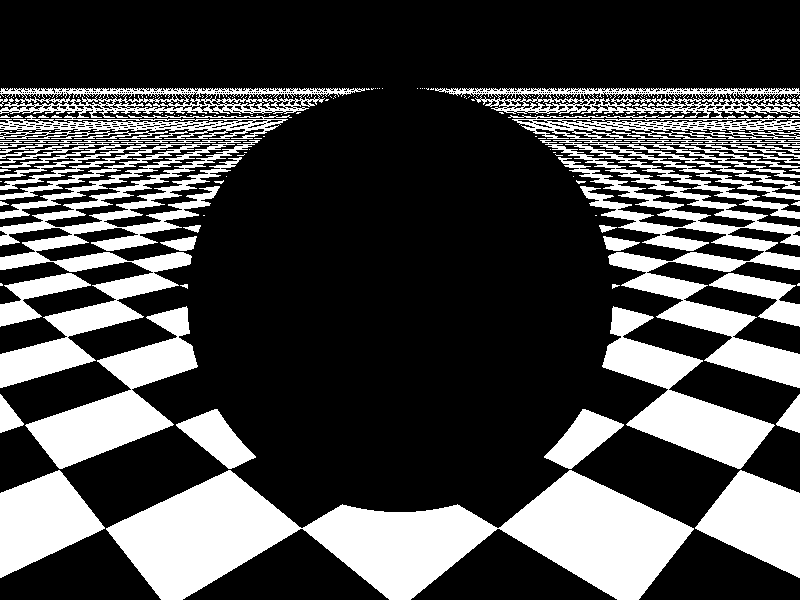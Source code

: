 #include "colors.inc"

global_settings {
	ambient_light <0,0,0>
	}

camera {
  location <0,3,0>
  look_at  <2,2,2>
  sky        y
}

sphere {
  <2,2,2>, 1
  finish {
    reflection 1
  }
}

plane {
  y, 0
  pigment {
      checker
      pigment { White },
      pigment { Black }
      scale 1.0
  }
}

light_source {
  <1,1,1>
  color White
  fade_power 3
  fade_distance 10
}
